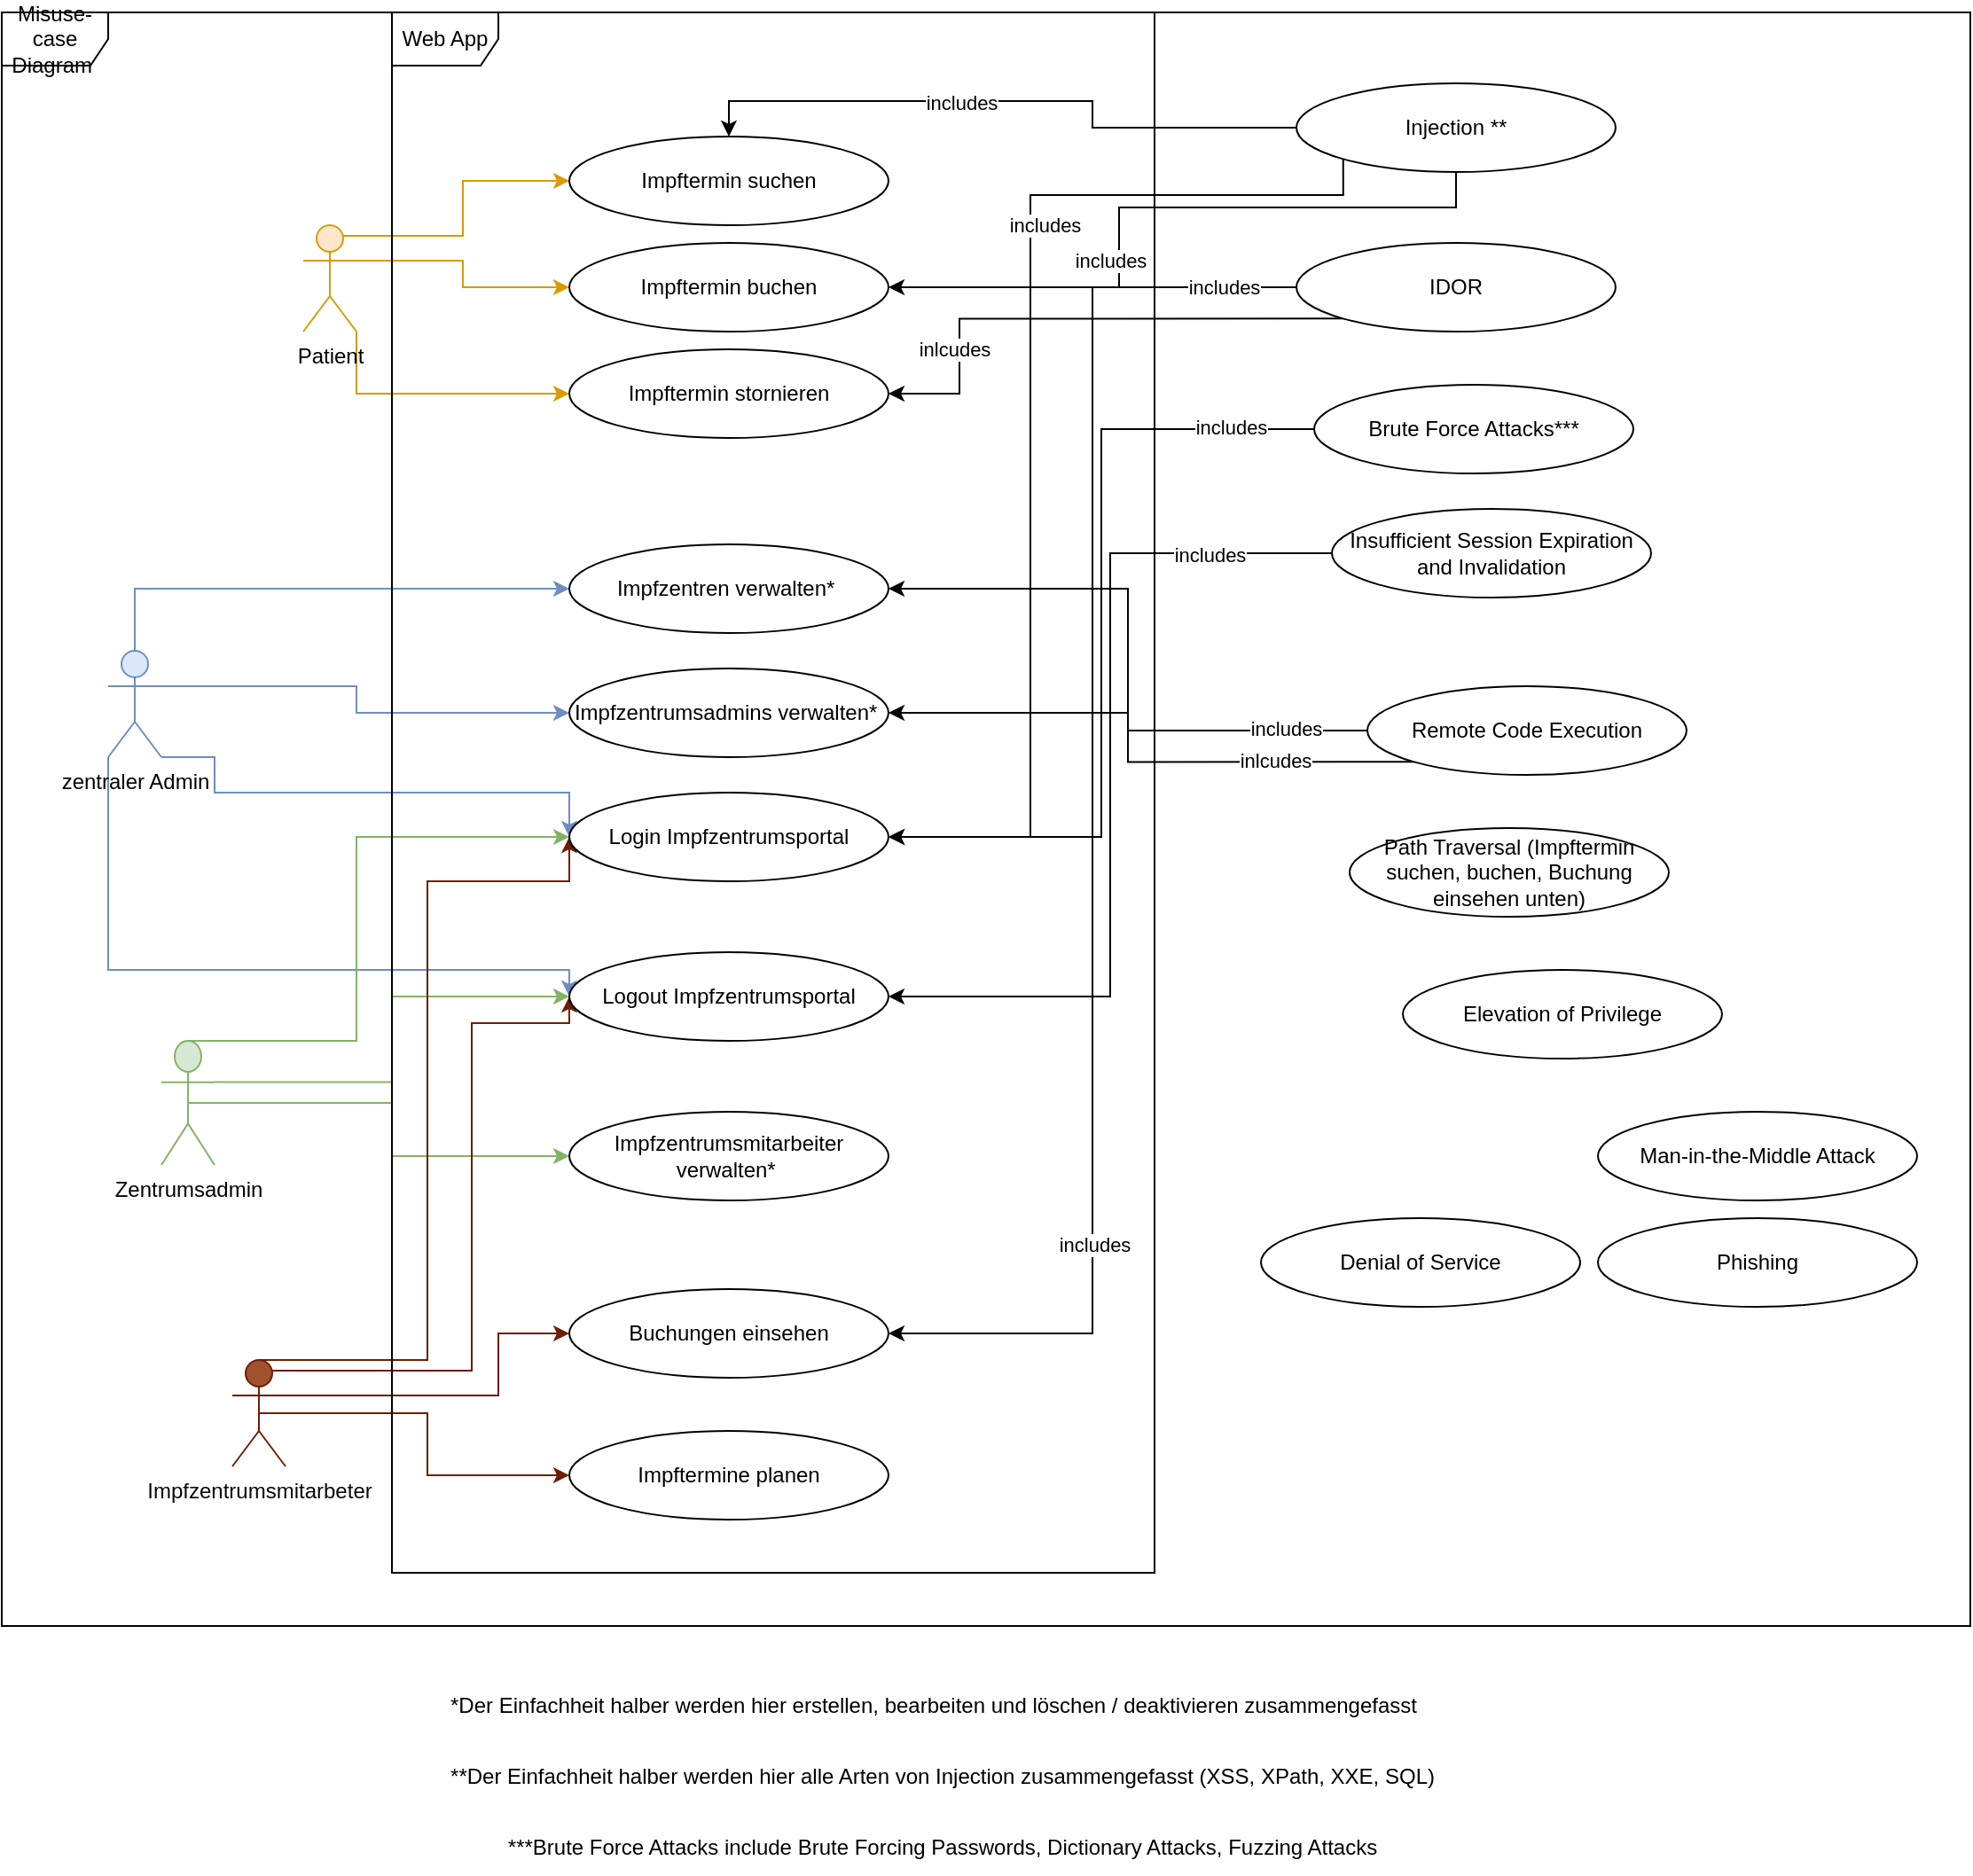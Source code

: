 <mxfile version="24.2.5" type="github">
  <diagram name="Page-1" id="L5RvgXoz5vY0bctvdb2n">
    <mxGraphModel dx="2214" dy="1859" grid="1" gridSize="10" guides="1" tooltips="1" connect="1" arrows="1" fold="1" page="1" pageScale="1" pageWidth="850" pageHeight="1100" math="0" shadow="0">
      <root>
        <mxCell id="0" />
        <mxCell id="1" parent="0" />
        <mxCell id="AoCtoSCX7iy1n-9hf34W-35" style="edgeStyle=orthogonalEdgeStyle;rounded=0;orthogonalLoop=1;jettySize=auto;html=1;exitX=0.75;exitY=0.1;exitDx=0;exitDy=0;exitPerimeter=0;fillColor=#ffe6cc;strokeColor=#d79b00;" edge="1" parent="1" source="AoCtoSCX7iy1n-9hf34W-1" target="AoCtoSCX7iy1n-9hf34W-34">
          <mxGeometry relative="1" as="geometry" />
        </mxCell>
        <mxCell id="AoCtoSCX7iy1n-9hf34W-36" style="edgeStyle=orthogonalEdgeStyle;rounded=0;orthogonalLoop=1;jettySize=auto;html=1;exitX=1;exitY=0.333;exitDx=0;exitDy=0;exitPerimeter=0;fillColor=#ffe6cc;strokeColor=#d79b00;" edge="1" parent="1" source="AoCtoSCX7iy1n-9hf34W-1" target="AoCtoSCX7iy1n-9hf34W-9">
          <mxGeometry relative="1" as="geometry" />
        </mxCell>
        <mxCell id="AoCtoSCX7iy1n-9hf34W-37" style="edgeStyle=orthogonalEdgeStyle;rounded=0;orthogonalLoop=1;jettySize=auto;html=1;exitX=1;exitY=1;exitDx=0;exitDy=0;exitPerimeter=0;entryX=0;entryY=0.5;entryDx=0;entryDy=0;fillColor=#ffe6cc;strokeColor=#d79b00;" edge="1" parent="1" source="AoCtoSCX7iy1n-9hf34W-1" target="AoCtoSCX7iy1n-9hf34W-10">
          <mxGeometry relative="1" as="geometry" />
        </mxCell>
        <mxCell id="AoCtoSCX7iy1n-9hf34W-1" value="Patient&lt;div&gt;&lt;br&gt;&lt;/div&gt;" style="shape=umlActor;verticalLabelPosition=bottom;verticalAlign=top;html=1;outlineConnect=0;fillColor=#ffe6cc;strokeColor=#d79b00;" vertex="1" parent="1">
          <mxGeometry x="50" y="80" width="30" height="60" as="geometry" />
        </mxCell>
        <mxCell id="AoCtoSCX7iy1n-9hf34W-39" style="edgeStyle=orthogonalEdgeStyle;rounded=0;orthogonalLoop=1;jettySize=auto;html=1;exitX=0.5;exitY=0;exitDx=0;exitDy=0;exitPerimeter=0;entryX=0;entryY=0.5;entryDx=0;entryDy=0;fillColor=#dae8fc;strokeColor=#6c8ebf;" edge="1" parent="1" source="AoCtoSCX7iy1n-9hf34W-3" target="AoCtoSCX7iy1n-9hf34W-11">
          <mxGeometry relative="1" as="geometry" />
        </mxCell>
        <mxCell id="AoCtoSCX7iy1n-9hf34W-40" style="edgeStyle=orthogonalEdgeStyle;rounded=0;orthogonalLoop=1;jettySize=auto;html=1;exitX=1;exitY=0.333;exitDx=0;exitDy=0;exitPerimeter=0;fillColor=#dae8fc;strokeColor=#6c8ebf;" edge="1" parent="1" source="AoCtoSCX7iy1n-9hf34W-3" target="AoCtoSCX7iy1n-9hf34W-12">
          <mxGeometry relative="1" as="geometry">
            <Array as="points">
              <mxPoint x="80" y="340" />
              <mxPoint x="80" y="355" />
            </Array>
          </mxGeometry>
        </mxCell>
        <mxCell id="AoCtoSCX7iy1n-9hf34W-43" style="edgeStyle=orthogonalEdgeStyle;rounded=0;orthogonalLoop=1;jettySize=auto;html=1;exitX=0;exitY=1;exitDx=0;exitDy=0;exitPerimeter=0;entryX=0;entryY=0.5;entryDx=0;entryDy=0;fillColor=#dae8fc;strokeColor=#6c8ebf;" edge="1" parent="1" source="AoCtoSCX7iy1n-9hf34W-3" target="AoCtoSCX7iy1n-9hf34W-14">
          <mxGeometry relative="1" as="geometry">
            <Array as="points">
              <mxPoint x="-60" y="500" />
              <mxPoint x="200" y="500" />
            </Array>
          </mxGeometry>
        </mxCell>
        <mxCell id="AoCtoSCX7iy1n-9hf34W-44" style="edgeStyle=orthogonalEdgeStyle;rounded=0;orthogonalLoop=1;jettySize=auto;html=1;exitX=1;exitY=1;exitDx=0;exitDy=0;exitPerimeter=0;entryX=0;entryY=0.5;entryDx=0;entryDy=0;fillColor=#dae8fc;strokeColor=#6c8ebf;" edge="1" parent="1" source="AoCtoSCX7iy1n-9hf34W-3" target="AoCtoSCX7iy1n-9hf34W-13">
          <mxGeometry relative="1" as="geometry">
            <Array as="points">
              <mxPoint y="380" />
              <mxPoint y="400" />
              <mxPoint x="200" y="400" />
            </Array>
          </mxGeometry>
        </mxCell>
        <mxCell id="AoCtoSCX7iy1n-9hf34W-3" value="&lt;div&gt;zentraler Admin&lt;/div&gt;" style="shape=umlActor;verticalLabelPosition=bottom;verticalAlign=top;html=1;outlineConnect=0;fillColor=#dae8fc;strokeColor=#6c8ebf;" vertex="1" parent="1">
          <mxGeometry x="-60" y="320" width="30" height="60" as="geometry" />
        </mxCell>
        <mxCell id="AoCtoSCX7iy1n-9hf34W-45" style="edgeStyle=orthogonalEdgeStyle;rounded=0;orthogonalLoop=1;jettySize=auto;html=1;exitX=0.5;exitY=0;exitDx=0;exitDy=0;exitPerimeter=0;entryX=0;entryY=0.5;entryDx=0;entryDy=0;fillColor=#d5e8d4;strokeColor=#82b366;" edge="1" parent="1" source="AoCtoSCX7iy1n-9hf34W-4" target="AoCtoSCX7iy1n-9hf34W-13">
          <mxGeometry relative="1" as="geometry">
            <Array as="points">
              <mxPoint x="80" y="540" />
              <mxPoint x="80" y="425" />
            </Array>
          </mxGeometry>
        </mxCell>
        <mxCell id="AoCtoSCX7iy1n-9hf34W-46" style="edgeStyle=orthogonalEdgeStyle;rounded=0;orthogonalLoop=1;jettySize=auto;html=1;exitX=1;exitY=0.333;exitDx=0;exitDy=0;exitPerimeter=0;entryX=0;entryY=0.5;entryDx=0;entryDy=0;fillColor=#d5e8d4;strokeColor=#82b366;" edge="1" parent="1" source="AoCtoSCX7iy1n-9hf34W-4" target="AoCtoSCX7iy1n-9hf34W-14">
          <mxGeometry relative="1" as="geometry">
            <Array as="points">
              <mxPoint x="100" y="563" />
              <mxPoint x="100" y="515" />
            </Array>
          </mxGeometry>
        </mxCell>
        <mxCell id="AoCtoSCX7iy1n-9hf34W-53" style="edgeStyle=orthogonalEdgeStyle;rounded=0;orthogonalLoop=1;jettySize=auto;html=1;exitX=0.5;exitY=0.5;exitDx=0;exitDy=0;exitPerimeter=0;fillColor=#d5e8d4;strokeColor=#82b366;" edge="1" parent="1" source="AoCtoSCX7iy1n-9hf34W-4" target="AoCtoSCX7iy1n-9hf34W-15">
          <mxGeometry relative="1" as="geometry" />
        </mxCell>
        <mxCell id="AoCtoSCX7iy1n-9hf34W-4" value="&lt;div&gt;Zentrumsadmin&lt;/div&gt;" style="shape=umlActor;verticalLabelPosition=bottom;verticalAlign=top;html=1;outlineConnect=0;fillColor=#d5e8d4;strokeColor=#82b366;" vertex="1" parent="1">
          <mxGeometry x="-30" y="540" width="30" height="70" as="geometry" />
        </mxCell>
        <mxCell id="AoCtoSCX7iy1n-9hf34W-48" style="edgeStyle=orthogonalEdgeStyle;rounded=0;orthogonalLoop=1;jettySize=auto;html=1;exitX=0.5;exitY=0;exitDx=0;exitDy=0;exitPerimeter=0;entryX=0;entryY=0.5;entryDx=0;entryDy=0;fillColor=#a0522d;strokeColor=#6D1F00;" edge="1" parent="1" source="AoCtoSCX7iy1n-9hf34W-5" target="AoCtoSCX7iy1n-9hf34W-13">
          <mxGeometry relative="1" as="geometry">
            <Array as="points">
              <mxPoint x="120" y="720" />
              <mxPoint x="120" y="450" />
              <mxPoint x="200" y="450" />
            </Array>
          </mxGeometry>
        </mxCell>
        <mxCell id="AoCtoSCX7iy1n-9hf34W-49" style="edgeStyle=orthogonalEdgeStyle;rounded=0;orthogonalLoop=1;jettySize=auto;html=1;exitX=0.75;exitY=0.1;exitDx=0;exitDy=0;exitPerimeter=0;entryX=0;entryY=0.5;entryDx=0;entryDy=0;fillColor=#a0522d;strokeColor=#6D1F00;" edge="1" parent="1" source="AoCtoSCX7iy1n-9hf34W-5" target="AoCtoSCX7iy1n-9hf34W-14">
          <mxGeometry relative="1" as="geometry">
            <Array as="points">
              <mxPoint x="145" y="726" />
              <mxPoint x="145" y="530" />
              <mxPoint x="200" y="530" />
            </Array>
          </mxGeometry>
        </mxCell>
        <mxCell id="AoCtoSCX7iy1n-9hf34W-52" style="edgeStyle=orthogonalEdgeStyle;rounded=0;orthogonalLoop=1;jettySize=auto;html=1;exitX=0.5;exitY=0.5;exitDx=0;exitDy=0;exitPerimeter=0;entryX=0;entryY=0.5;entryDx=0;entryDy=0;fillColor=#a0522d;strokeColor=#6D1F00;" edge="1" parent="1" source="AoCtoSCX7iy1n-9hf34W-5" target="AoCtoSCX7iy1n-9hf34W-17">
          <mxGeometry relative="1" as="geometry" />
        </mxCell>
        <mxCell id="AoCtoSCX7iy1n-9hf34W-54" style="edgeStyle=orthogonalEdgeStyle;rounded=0;orthogonalLoop=1;jettySize=auto;html=1;exitX=1;exitY=0.333;exitDx=0;exitDy=0;exitPerimeter=0;fillColor=#a0522d;strokeColor=#6D1F00;" edge="1" parent="1" source="AoCtoSCX7iy1n-9hf34W-5" target="AoCtoSCX7iy1n-9hf34W-16">
          <mxGeometry relative="1" as="geometry">
            <Array as="points">
              <mxPoint x="160" y="740" />
              <mxPoint x="160" y="705" />
            </Array>
          </mxGeometry>
        </mxCell>
        <mxCell id="AoCtoSCX7iy1n-9hf34W-5" value="&lt;div&gt;&lt;font color=&quot;#0a0a0a&quot;&gt;Impfzentrumsmitarbeter&lt;/font&gt;&lt;/div&gt;" style="shape=umlActor;verticalLabelPosition=bottom;verticalAlign=top;html=1;outlineConnect=0;fillColor=#a0522d;fontColor=#ffffff;strokeColor=#6D1F00;" vertex="1" parent="1">
          <mxGeometry x="10" y="720" width="30" height="60" as="geometry" />
        </mxCell>
        <mxCell id="AoCtoSCX7iy1n-9hf34W-9" value="Impftermin buchen" style="ellipse;whiteSpace=wrap;html=1;" vertex="1" parent="1">
          <mxGeometry x="200" y="90" width="180" height="50" as="geometry" />
        </mxCell>
        <mxCell id="AoCtoSCX7iy1n-9hf34W-10" value="Impftermin stornieren" style="ellipse;whiteSpace=wrap;html=1;" vertex="1" parent="1">
          <mxGeometry x="200" y="150" width="180" height="50" as="geometry" />
        </mxCell>
        <mxCell id="AoCtoSCX7iy1n-9hf34W-11" value="Impfzentren verwalten*&amp;nbsp;" style="ellipse;whiteSpace=wrap;html=1;" vertex="1" parent="1">
          <mxGeometry x="200" y="260" width="180" height="50" as="geometry" />
        </mxCell>
        <mxCell id="AoCtoSCX7iy1n-9hf34W-12" value="Impfzentrumsadmins verwalten*&amp;nbsp;" style="ellipse;whiteSpace=wrap;html=1;" vertex="1" parent="1">
          <mxGeometry x="200" y="330" width="180" height="50" as="geometry" />
        </mxCell>
        <mxCell id="AoCtoSCX7iy1n-9hf34W-13" value="Login Impfzentrumsportal" style="ellipse;whiteSpace=wrap;html=1;" vertex="1" parent="1">
          <mxGeometry x="200" y="400" width="180" height="50" as="geometry" />
        </mxCell>
        <mxCell id="AoCtoSCX7iy1n-9hf34W-14" value="Logout Impfzentrumsportal" style="ellipse;whiteSpace=wrap;html=1;" vertex="1" parent="1">
          <mxGeometry x="200" y="490" width="180" height="50" as="geometry" />
        </mxCell>
        <mxCell id="AoCtoSCX7iy1n-9hf34W-15" value="Impfzentrumsmitarbeiter verwalten*&amp;nbsp;" style="ellipse;whiteSpace=wrap;html=1;" vertex="1" parent="1">
          <mxGeometry x="200" y="580" width="180" height="50" as="geometry" />
        </mxCell>
        <mxCell id="AoCtoSCX7iy1n-9hf34W-16" value="Buchungen einsehen" style="ellipse;whiteSpace=wrap;html=1;" vertex="1" parent="1">
          <mxGeometry x="200" y="680" width="180" height="50" as="geometry" />
        </mxCell>
        <mxCell id="AoCtoSCX7iy1n-9hf34W-17" value="Impftermine planen" style="ellipse;whiteSpace=wrap;html=1;" vertex="1" parent="1">
          <mxGeometry x="200" y="760" width="180" height="50" as="geometry" />
        </mxCell>
        <mxCell id="AoCtoSCX7iy1n-9hf34W-34" value="Impftermin suchen" style="ellipse;whiteSpace=wrap;html=1;" vertex="1" parent="1">
          <mxGeometry x="200" y="30" width="180" height="50" as="geometry" />
        </mxCell>
        <mxCell id="AoCtoSCX7iy1n-9hf34W-58" value="Misuse-case Diagram&amp;nbsp;" style="shape=umlFrame;whiteSpace=wrap;html=1;pointerEvents=0;" vertex="1" parent="1">
          <mxGeometry x="-120" y="-40" width="1110" height="910" as="geometry" />
        </mxCell>
        <mxCell id="AoCtoSCX7iy1n-9hf34W-59" value="Web App" style="shape=umlFrame;whiteSpace=wrap;html=1;pointerEvents=0;" vertex="1" parent="1">
          <mxGeometry x="100" y="-40" width="430" height="880" as="geometry" />
        </mxCell>
        <mxCell id="AoCtoSCX7iy1n-9hf34W-60" value="*Der Einfachheit halber werden hier erstellen, bearbeiten und löschen / deaktivieren zusammengefasst" style="text;html=1;align=center;verticalAlign=middle;resizable=0;points=[];autosize=1;strokeColor=none;fillColor=none;" vertex="1" parent="1">
          <mxGeometry x="120" y="900" width="570" height="30" as="geometry" />
        </mxCell>
        <mxCell id="AoCtoSCX7iy1n-9hf34W-62" value="**Der Einfachheit halber werden hier alle Arten von Injection zusammengefasst (XSS, XPath, XXE, SQL)" style="text;html=1;align=center;verticalAlign=middle;resizable=0;points=[];autosize=1;strokeColor=none;fillColor=none;" vertex="1" parent="1">
          <mxGeometry x="120" y="940" width="580" height="30" as="geometry" />
        </mxCell>
        <mxCell id="AoCtoSCX7iy1n-9hf34W-77" style="edgeStyle=orthogonalEdgeStyle;rounded=0;orthogonalLoop=1;jettySize=auto;html=1;exitX=0;exitY=1;exitDx=0;exitDy=0;entryX=1;entryY=0.5;entryDx=0;entryDy=0;" edge="1" parent="1" source="AoCtoSCX7iy1n-9hf34W-63" target="AoCtoSCX7iy1n-9hf34W-13">
          <mxGeometry relative="1" as="geometry">
            <Array as="points">
              <mxPoint x="460" y="63" />
              <mxPoint x="460" y="425" />
            </Array>
          </mxGeometry>
        </mxCell>
        <mxCell id="AoCtoSCX7iy1n-9hf34W-82" value="includes" style="edgeLabel;html=1;align=center;verticalAlign=middle;resizable=0;points=[];" vertex="1" connectable="0" parent="AoCtoSCX7iy1n-9hf34W-77">
          <mxGeometry x="-0.614" y="-2" relative="1" as="geometry">
            <mxPoint x="-65" y="19" as="offset" />
          </mxGeometry>
        </mxCell>
        <mxCell id="AoCtoSCX7iy1n-9hf34W-78" style="edgeStyle=orthogonalEdgeStyle;rounded=0;orthogonalLoop=1;jettySize=auto;html=1;exitX=0.5;exitY=1;exitDx=0;exitDy=0;entryX=1;entryY=0.5;entryDx=0;entryDy=0;" edge="1" parent="1" source="AoCtoSCX7iy1n-9hf34W-63" target="AoCtoSCX7iy1n-9hf34W-9">
          <mxGeometry relative="1" as="geometry">
            <Array as="points">
              <mxPoint x="510" y="70" />
              <mxPoint x="510" y="115" />
            </Array>
          </mxGeometry>
        </mxCell>
        <mxCell id="AoCtoSCX7iy1n-9hf34W-81" value="includes" style="edgeLabel;html=1;align=center;verticalAlign=middle;resizable=0;points=[];" vertex="1" connectable="0" parent="AoCtoSCX7iy1n-9hf34W-78">
          <mxGeometry x="0.003" y="1" relative="1" as="geometry">
            <mxPoint x="-22" y="29" as="offset" />
          </mxGeometry>
        </mxCell>
        <mxCell id="AoCtoSCX7iy1n-9hf34W-79" style="edgeStyle=orthogonalEdgeStyle;rounded=0;orthogonalLoop=1;jettySize=auto;html=1;exitX=0;exitY=0.5;exitDx=0;exitDy=0;entryX=0.5;entryY=0;entryDx=0;entryDy=0;" edge="1" parent="1" source="AoCtoSCX7iy1n-9hf34W-63" target="AoCtoSCX7iy1n-9hf34W-34">
          <mxGeometry relative="1" as="geometry" />
        </mxCell>
        <mxCell id="AoCtoSCX7iy1n-9hf34W-80" value="includes" style="edgeLabel;html=1;align=center;verticalAlign=middle;resizable=0;points=[];" vertex="1" connectable="0" parent="AoCtoSCX7iy1n-9hf34W-79">
          <mxGeometry x="0.148" y="1" relative="1" as="geometry">
            <mxPoint as="offset" />
          </mxGeometry>
        </mxCell>
        <mxCell id="AoCtoSCX7iy1n-9hf34W-63" value="Injection **" style="ellipse;whiteSpace=wrap;html=1;" vertex="1" parent="1">
          <mxGeometry x="610" width="180" height="50" as="geometry" />
        </mxCell>
        <mxCell id="AoCtoSCX7iy1n-9hf34W-84" style="edgeStyle=orthogonalEdgeStyle;rounded=0;orthogonalLoop=1;jettySize=auto;html=1;exitX=0;exitY=0.5;exitDx=0;exitDy=0;entryX=1;entryY=0.5;entryDx=0;entryDy=0;" edge="1" parent="1" source="AoCtoSCX7iy1n-9hf34W-64" target="AoCtoSCX7iy1n-9hf34W-16">
          <mxGeometry relative="1" as="geometry" />
        </mxCell>
        <mxCell id="AoCtoSCX7iy1n-9hf34W-87" value="includes" style="edgeLabel;html=1;align=center;verticalAlign=middle;resizable=0;points=[];" vertex="1" connectable="0" parent="AoCtoSCX7iy1n-9hf34W-84">
          <mxGeometry x="0.598" y="1" relative="1" as="geometry">
            <mxPoint as="offset" />
          </mxGeometry>
        </mxCell>
        <mxCell id="AoCtoSCX7iy1n-9hf34W-90" value="includes" style="edgeLabel;html=1;align=center;verticalAlign=middle;resizable=0;points=[];" vertex="1" connectable="0" parent="AoCtoSCX7iy1n-9hf34W-84">
          <mxGeometry x="-0.9" relative="1" as="geometry">
            <mxPoint as="offset" />
          </mxGeometry>
        </mxCell>
        <mxCell id="AoCtoSCX7iy1n-9hf34W-93" style="edgeStyle=orthogonalEdgeStyle;rounded=0;orthogonalLoop=1;jettySize=auto;html=1;exitX=0;exitY=1;exitDx=0;exitDy=0;entryX=1;entryY=0.5;entryDx=0;entryDy=0;" edge="1" parent="1" source="AoCtoSCX7iy1n-9hf34W-64" target="AoCtoSCX7iy1n-9hf34W-10">
          <mxGeometry relative="1" as="geometry">
            <Array as="points">
              <mxPoint x="420" y="133" />
              <mxPoint x="420" y="175" />
            </Array>
          </mxGeometry>
        </mxCell>
        <mxCell id="AoCtoSCX7iy1n-9hf34W-94" value="inlcudes" style="edgeLabel;html=1;align=center;verticalAlign=middle;resizable=0;points=[];" vertex="1" connectable="0" parent="AoCtoSCX7iy1n-9hf34W-93">
          <mxGeometry x="0.565" y="-3" relative="1" as="geometry">
            <mxPoint as="offset" />
          </mxGeometry>
        </mxCell>
        <mxCell id="AoCtoSCX7iy1n-9hf34W-64" value="IDOR" style="ellipse;whiteSpace=wrap;html=1;" vertex="1" parent="1">
          <mxGeometry x="610" y="90" width="180" height="50" as="geometry" />
        </mxCell>
        <mxCell id="AoCtoSCX7iy1n-9hf34W-65" value="Path Traversal (Impftermin suchen, buchen, Buchung einsehen unten)" style="ellipse;whiteSpace=wrap;html=1;" vertex="1" parent="1">
          <mxGeometry x="640" y="420" width="180" height="50" as="geometry" />
        </mxCell>
        <mxCell id="AoCtoSCX7iy1n-9hf34W-88" style="edgeStyle=orthogonalEdgeStyle;rounded=0;orthogonalLoop=1;jettySize=auto;html=1;exitX=0;exitY=0.5;exitDx=0;exitDy=0;entryX=1;entryY=0.5;entryDx=0;entryDy=0;" edge="1" parent="1" source="AoCtoSCX7iy1n-9hf34W-66" target="AoCtoSCX7iy1n-9hf34W-13">
          <mxGeometry relative="1" as="geometry" />
        </mxCell>
        <mxCell id="AoCtoSCX7iy1n-9hf34W-89" value="includes" style="edgeLabel;html=1;align=center;verticalAlign=middle;resizable=0;points=[];" vertex="1" connectable="0" parent="AoCtoSCX7iy1n-9hf34W-88">
          <mxGeometry x="-0.8" y="-1" relative="1" as="geometry">
            <mxPoint as="offset" />
          </mxGeometry>
        </mxCell>
        <mxCell id="AoCtoSCX7iy1n-9hf34W-66" value="Brute Force Attacks***" style="ellipse;whiteSpace=wrap;html=1;" vertex="1" parent="1">
          <mxGeometry x="620" y="170" width="180" height="50" as="geometry" />
        </mxCell>
        <mxCell id="AoCtoSCX7iy1n-9hf34W-67" value="***Brute Force Attacks include Brute Forcing Passwords, Dictionary Attacks, Fuzzing Attacks" style="text;html=1;align=center;verticalAlign=middle;resizable=0;points=[];autosize=1;strokeColor=none;fillColor=none;" vertex="1" parent="1">
          <mxGeometry x="155" y="980" width="510" height="30" as="geometry" />
        </mxCell>
        <mxCell id="AoCtoSCX7iy1n-9hf34W-85" style="edgeStyle=orthogonalEdgeStyle;rounded=0;orthogonalLoop=1;jettySize=auto;html=1;exitX=0;exitY=0.5;exitDx=0;exitDy=0;entryX=1;entryY=0.5;entryDx=0;entryDy=0;" edge="1" parent="1" source="AoCtoSCX7iy1n-9hf34W-68" target="AoCtoSCX7iy1n-9hf34W-14">
          <mxGeometry relative="1" as="geometry" />
        </mxCell>
        <mxCell id="AoCtoSCX7iy1n-9hf34W-86" value="includes" style="edgeLabel;html=1;align=center;verticalAlign=middle;resizable=0;points=[];" vertex="1" connectable="0" parent="AoCtoSCX7iy1n-9hf34W-85">
          <mxGeometry x="-0.724" y="1" relative="1" as="geometry">
            <mxPoint as="offset" />
          </mxGeometry>
        </mxCell>
        <mxCell id="AoCtoSCX7iy1n-9hf34W-68" value="Insufficient Session Expiration and Invalidation" style="ellipse;whiteSpace=wrap;html=1;" vertex="1" parent="1">
          <mxGeometry x="630" y="240" width="180" height="50" as="geometry" />
        </mxCell>
        <mxCell id="AoCtoSCX7iy1n-9hf34W-70" value="Elevation of Privilege" style="ellipse;whiteSpace=wrap;html=1;" vertex="1" parent="1">
          <mxGeometry x="670" y="500" width="180" height="50" as="geometry" />
        </mxCell>
        <mxCell id="AoCtoSCX7iy1n-9hf34W-71" value="Denial of Service" style="ellipse;whiteSpace=wrap;html=1;" vertex="1" parent="1">
          <mxGeometry x="590" y="640" width="180" height="50" as="geometry" />
        </mxCell>
        <mxCell id="AoCtoSCX7iy1n-9hf34W-95" style="edgeStyle=orthogonalEdgeStyle;rounded=0;orthogonalLoop=1;jettySize=auto;html=1;exitX=0;exitY=0.5;exitDx=0;exitDy=0;entryX=1;entryY=0.5;entryDx=0;entryDy=0;" edge="1" parent="1" source="AoCtoSCX7iy1n-9hf34W-72" target="AoCtoSCX7iy1n-9hf34W-11">
          <mxGeometry relative="1" as="geometry" />
        </mxCell>
        <mxCell id="AoCtoSCX7iy1n-9hf34W-97" value="includes" style="edgeLabel;html=1;align=center;verticalAlign=middle;resizable=0;points=[];" vertex="1" connectable="0" parent="AoCtoSCX7iy1n-9hf34W-95">
          <mxGeometry x="-0.737" y="-1" relative="1" as="geometry">
            <mxPoint as="offset" />
          </mxGeometry>
        </mxCell>
        <mxCell id="AoCtoSCX7iy1n-9hf34W-96" style="edgeStyle=orthogonalEdgeStyle;rounded=0;orthogonalLoop=1;jettySize=auto;html=1;exitX=0;exitY=1;exitDx=0;exitDy=0;entryX=1;entryY=0.5;entryDx=0;entryDy=0;" edge="1" parent="1" source="AoCtoSCX7iy1n-9hf34W-72" target="AoCtoSCX7iy1n-9hf34W-12">
          <mxGeometry relative="1" as="geometry" />
        </mxCell>
        <mxCell id="AoCtoSCX7iy1n-9hf34W-98" value="inlcudes" style="edgeLabel;html=1;align=center;verticalAlign=middle;resizable=0;points=[];" vertex="1" connectable="0" parent="AoCtoSCX7iy1n-9hf34W-96">
          <mxGeometry x="-0.516" y="-1" relative="1" as="geometry">
            <mxPoint as="offset" />
          </mxGeometry>
        </mxCell>
        <mxCell id="AoCtoSCX7iy1n-9hf34W-72" value="Remote Code Execution" style="ellipse;whiteSpace=wrap;html=1;" vertex="1" parent="1">
          <mxGeometry x="650" y="340" width="180" height="50" as="geometry" />
        </mxCell>
        <mxCell id="AoCtoSCX7iy1n-9hf34W-73" value="Phishing" style="ellipse;whiteSpace=wrap;html=1;" vertex="1" parent="1">
          <mxGeometry x="780" y="640" width="180" height="50" as="geometry" />
        </mxCell>
        <mxCell id="AoCtoSCX7iy1n-9hf34W-74" value="Man-in-the-Middle Attack" style="ellipse;whiteSpace=wrap;html=1;" vertex="1" parent="1">
          <mxGeometry x="780" y="580" width="180" height="50" as="geometry" />
        </mxCell>
      </root>
    </mxGraphModel>
  </diagram>
</mxfile>
